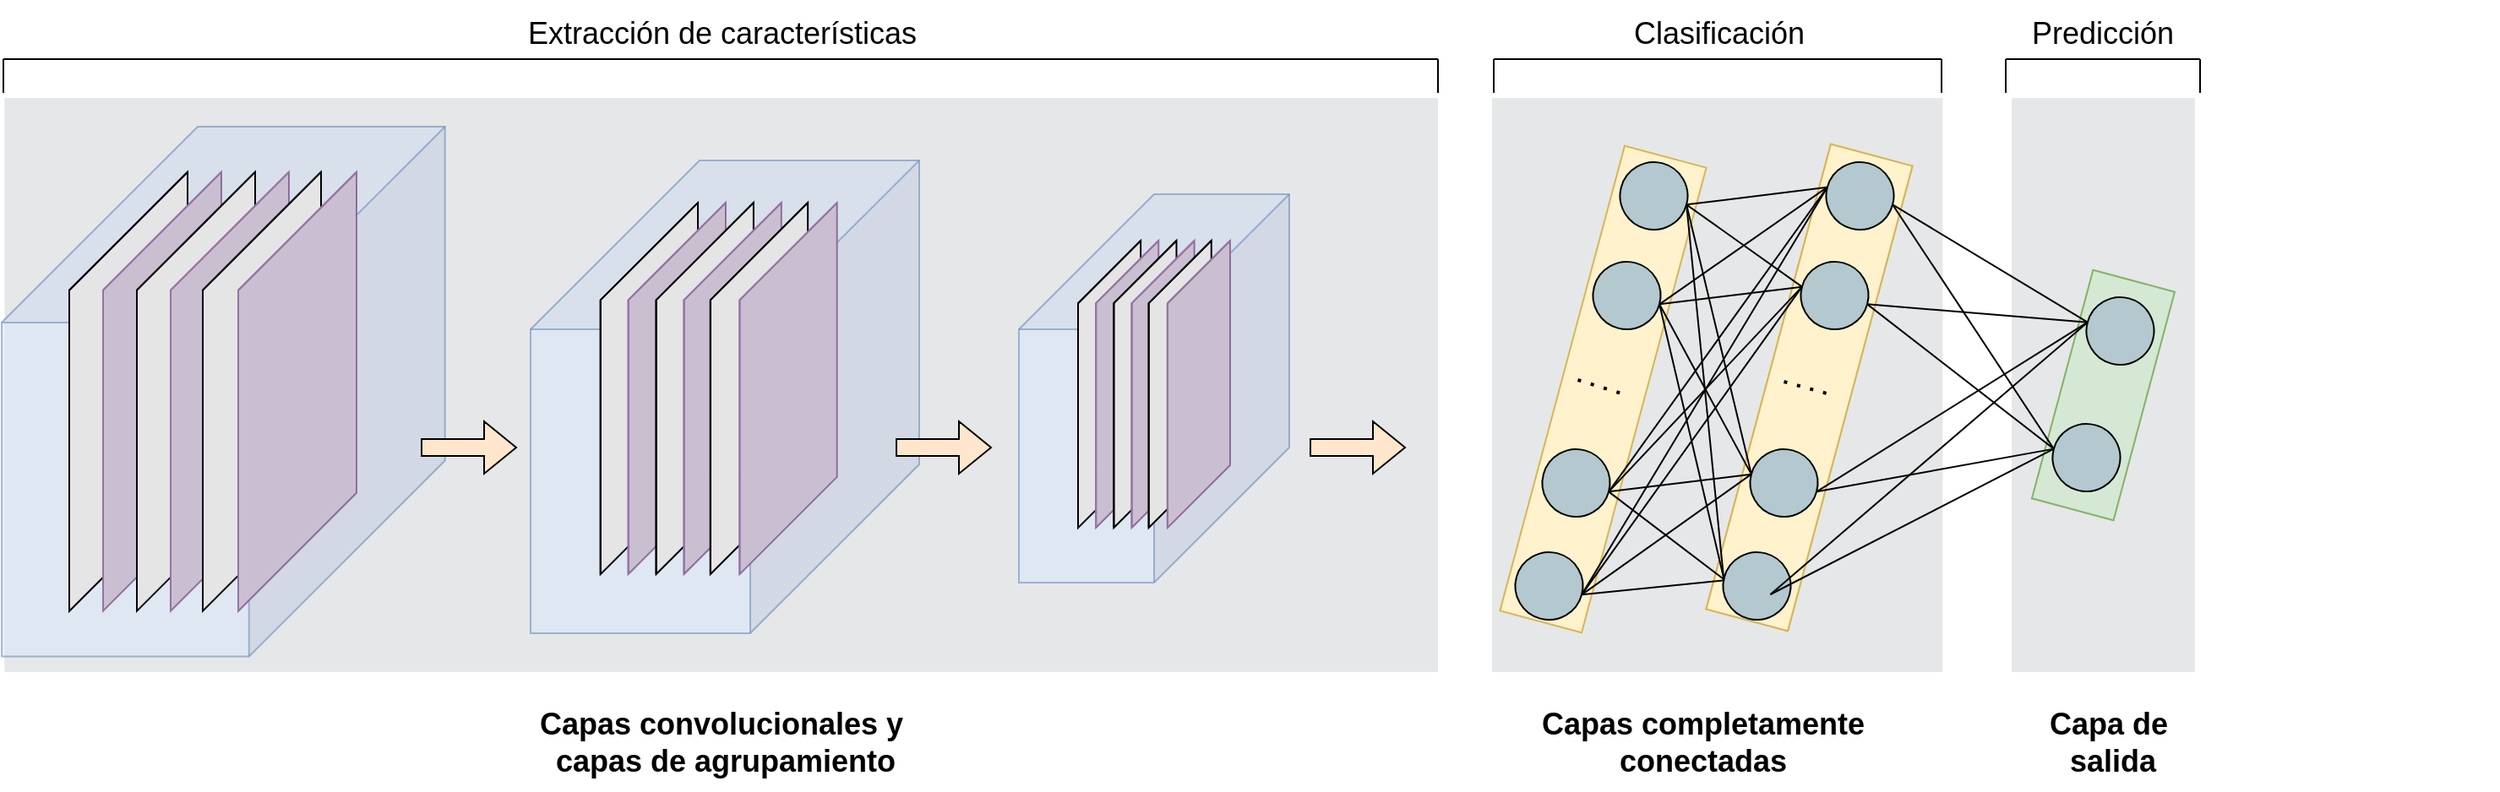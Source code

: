 <mxfile version="24.7.6">
  <diagram name="Page-1" id="Joce6e6T_6m52vz_l7Z_">
    <mxGraphModel dx="2194" dy="1058" grid="1" gridSize="10" guides="1" tooltips="1" connect="1" arrows="1" fold="1" page="1" pageScale="1" pageWidth="70" pageHeight="120" math="1" shadow="0">
      <root>
        <mxCell id="0" />
        <mxCell id="1" parent="0" />
        <mxCell id="L7A9VUnb_QCNfGNs0-5k-71" value="" style="group;rotation=0;" vertex="1" connectable="0" parent="1">
          <mxGeometry x="160.002" y="-252.003" width="540" height="384.97" as="geometry" />
        </mxCell>
        <mxCell id="L7A9VUnb_QCNfGNs0-5k-144" value="" style="group" vertex="1" connectable="0" parent="L7A9VUnb_QCNfGNs0-5k-71">
          <mxGeometry x="-937.002" y="30.963" width="850" height="286.96" as="geometry" />
        </mxCell>
        <mxCell id="L7A9VUnb_QCNfGNs0-5k-155" value="" style="rounded=0;whiteSpace=wrap;html=1;fillColor=#e6e7e8;strokeColor=none;" vertex="1" parent="L7A9VUnb_QCNfGNs0-5k-144">
          <mxGeometry x="1.63" y="-55.96" width="848.37" height="339.93" as="geometry" />
        </mxCell>
        <mxCell id="L7A9VUnb_QCNfGNs0-5k-118" value="" style="shape=cube;whiteSpace=wrap;html=1;boundedLbl=1;backgroundOutline=1;darkOpacity=0.05;darkOpacity2=0.1;flipH=1;size=116;fillColor=#dae8fc;strokeColor=#6c8ebf;opacity=60;" vertex="1" parent="L7A9VUnb_QCNfGNs0-5k-144">
          <mxGeometry y="-38.96" width="262.37" height="313.77" as="geometry" />
        </mxCell>
        <mxCell id="L7A9VUnb_QCNfGNs0-5k-90" value="" style="shape=cube;whiteSpace=wrap;html=1;boundedLbl=1;backgroundOutline=1;darkOpacity=0.05;darkOpacity2=0.1;flipH=1;size=70;" vertex="1" parent="L7A9VUnb_QCNfGNs0-5k-144">
          <mxGeometry x="40" y="-12.08" width="70" height="260" as="geometry" />
        </mxCell>
        <mxCell id="L7A9VUnb_QCNfGNs0-5k-98" value="" style="shape=cube;whiteSpace=wrap;html=1;boundedLbl=1;backgroundOutline=1;darkOpacity=0.05;darkOpacity2=0.1;flipH=1;size=70;fillColor=#e1d5e7;strokeColor=#9673a6;" vertex="1" parent="L7A9VUnb_QCNfGNs0-5k-144">
          <mxGeometry x="60" y="-12.15" width="70" height="260" as="geometry" />
        </mxCell>
        <mxCell id="L7A9VUnb_QCNfGNs0-5k-99" value="" style="shape=cube;whiteSpace=wrap;html=1;boundedLbl=1;backgroundOutline=1;darkOpacity=0.05;darkOpacity2=0.1;flipH=1;size=70;" vertex="1" parent="L7A9VUnb_QCNfGNs0-5k-144">
          <mxGeometry x="80" y="-12.15" width="70" height="260" as="geometry" />
        </mxCell>
        <mxCell id="L7A9VUnb_QCNfGNs0-5k-100" value="" style="shape=cube;whiteSpace=wrap;html=1;boundedLbl=1;backgroundOutline=1;darkOpacity=0.05;darkOpacity2=0.1;flipH=1;size=70;fillColor=#e1d5e7;strokeColor=#9673a6;" vertex="1" parent="L7A9VUnb_QCNfGNs0-5k-144">
          <mxGeometry x="100" y="-12.15" width="70" height="260" as="geometry" />
        </mxCell>
        <mxCell id="L7A9VUnb_QCNfGNs0-5k-101" value="" style="shape=cube;whiteSpace=wrap;html=1;boundedLbl=1;backgroundOutline=1;darkOpacity=0.05;darkOpacity2=0.1;flipH=1;size=70;" vertex="1" parent="L7A9VUnb_QCNfGNs0-5k-144">
          <mxGeometry x="119" y="-12.15" width="70" height="260" as="geometry" />
        </mxCell>
        <mxCell id="L7A9VUnb_QCNfGNs0-5k-102" value="" style="shape=cube;whiteSpace=wrap;html=1;boundedLbl=1;backgroundOutline=1;darkOpacity=0.05;darkOpacity2=0.1;flipH=1;size=70;fillColor=#e1d5e7;strokeColor=#9673a6;" vertex="1" parent="L7A9VUnb_QCNfGNs0-5k-144">
          <mxGeometry x="140" y="-12.08" width="70" height="260" as="geometry" />
        </mxCell>
        <mxCell id="L7A9VUnb_QCNfGNs0-5k-147" value="" style="group" vertex="1" connectable="0" parent="L7A9VUnb_QCNfGNs0-5k-144">
          <mxGeometry x="313" y="-18.96" width="510" height="290" as="geometry" />
        </mxCell>
        <mxCell id="L7A9VUnb_QCNfGNs0-5k-146" value="" style="shape=cube;whiteSpace=wrap;html=1;boundedLbl=1;backgroundOutline=1;darkOpacity=0.05;darkOpacity2=0.1;flipH=1;size=100;fillColor=#dae8fc;strokeColor=#6c8ebf;opacity=60;" vertex="1" parent="L7A9VUnb_QCNfGNs0-5k-147">
          <mxGeometry width="230" height="280" as="geometry" />
        </mxCell>
        <mxCell id="L7A9VUnb_QCNfGNs0-5k-105" value="" style="shape=cube;whiteSpace=wrap;html=1;boundedLbl=1;backgroundOutline=1;darkOpacity=0.05;darkOpacity2=0.1;flipH=1;size=70;" vertex="1" parent="L7A9VUnb_QCNfGNs0-5k-147">
          <mxGeometry x="41.37" y="25.059" width="57.647" height="220.011" as="geometry" />
        </mxCell>
        <mxCell id="L7A9VUnb_QCNfGNs0-5k-106" value="" style="shape=cube;whiteSpace=wrap;html=1;boundedLbl=1;backgroundOutline=1;darkOpacity=0.05;darkOpacity2=0.1;flipH=1;size=70;fillColor=#e1d5e7;strokeColor=#9673a6;" vertex="1" parent="L7A9VUnb_QCNfGNs0-5k-147">
          <mxGeometry x="57.841" y="25" width="57.647" height="220.011" as="geometry" />
        </mxCell>
        <mxCell id="L7A9VUnb_QCNfGNs0-5k-107" value="" style="shape=cube;whiteSpace=wrap;html=1;boundedLbl=1;backgroundOutline=1;darkOpacity=0.05;darkOpacity2=0.1;flipH=1;size=70;" vertex="1" parent="L7A9VUnb_QCNfGNs0-5k-147">
          <mxGeometry x="74.311" y="25" width="57.647" height="220.011" as="geometry" />
        </mxCell>
        <mxCell id="L7A9VUnb_QCNfGNs0-5k-108" value="" style="shape=cube;whiteSpace=wrap;html=1;boundedLbl=1;backgroundOutline=1;darkOpacity=0.05;darkOpacity2=0.1;flipH=1;size=70;fillColor=#e1d5e7;strokeColor=#9673a6;" vertex="1" parent="L7A9VUnb_QCNfGNs0-5k-147">
          <mxGeometry x="90.782" y="25" width="57.647" height="220.011" as="geometry" />
        </mxCell>
        <mxCell id="L7A9VUnb_QCNfGNs0-5k-109" value="" style="shape=cube;whiteSpace=wrap;html=1;boundedLbl=1;backgroundOutline=1;darkOpacity=0.05;darkOpacity2=0.1;flipH=1;size=70;" vertex="1" parent="L7A9VUnb_QCNfGNs0-5k-147">
          <mxGeometry x="106.429" y="25" width="57.647" height="220.011" as="geometry" />
        </mxCell>
        <mxCell id="L7A9VUnb_QCNfGNs0-5k-110" value="" style="shape=cube;whiteSpace=wrap;html=1;boundedLbl=1;backgroundOutline=1;darkOpacity=0.05;darkOpacity2=0.1;flipH=1;size=70;fillColor=#e1d5e7;strokeColor=#9673a6;" vertex="1" parent="L7A9VUnb_QCNfGNs0-5k-147">
          <mxGeometry x="123.723" y="25.059" width="57.647" height="220.011" as="geometry" />
        </mxCell>
        <mxCell id="L7A9VUnb_QCNfGNs0-5k-156" value="" style="shape=flexArrow;endArrow=classic;html=1;rounded=0;fillColor=#ffe6cc;strokeColor=#000000;" edge="1" parent="L7A9VUnb_QCNfGNs0-5k-144">
          <mxGeometry width="50" height="50" relative="1" as="geometry">
            <mxPoint x="248" y="151.04" as="sourcePoint" />
            <mxPoint x="305" y="151.04" as="targetPoint" />
          </mxGeometry>
        </mxCell>
        <mxCell id="L7A9VUnb_QCNfGNs0-5k-160" value="" style="shape=flexArrow;endArrow=classic;html=1;rounded=0;fillColor=#ffe6cc;strokeColor=#000000;" edge="1" parent="L7A9VUnb_QCNfGNs0-5k-144">
          <mxGeometry width="50" height="50" relative="1" as="geometry">
            <mxPoint x="529" y="151.04" as="sourcePoint" />
            <mxPoint x="586" y="151.04" as="targetPoint" />
          </mxGeometry>
        </mxCell>
        <mxCell id="L7A9VUnb_QCNfGNs0-5k-168" value="&lt;b&gt;&lt;font style=&quot;font-size: 18px;&quot;&gt;Capas completamente conectadas&lt;/font&gt;&lt;/b&gt;" style="text;html=1;align=center;verticalAlign=middle;whiteSpace=wrap;rounded=0;" vertex="1" parent="L7A9VUnb_QCNfGNs0-5k-71">
          <mxGeometry x="-70.002" y="342.003" width="280" height="30" as="geometry" />
        </mxCell>
        <mxCell id="L7A9VUnb_QCNfGNs0-5k-169" value="&lt;div&gt;&lt;b&gt;&lt;font style=&quot;font-size: 18px;&quot;&gt;Capa de&lt;/font&gt;&lt;/b&gt;&lt;/div&gt;&lt;div&gt;&lt;b&gt;&lt;font style=&quot;font-size: 18px;&quot;&gt;&amp;nbsp;salida&lt;/font&gt;&lt;/b&gt;&lt;/div&gt;" style="text;html=1;align=center;verticalAlign=middle;whiteSpace=wrap;rounded=0;" vertex="1" parent="L7A9VUnb_QCNfGNs0-5k-71">
          <mxGeometry x="240" y="342" width="140" height="30" as="geometry" />
        </mxCell>
        <mxCell id="L7A9VUnb_QCNfGNs0-5k-148" value="" style="shape=cube;whiteSpace=wrap;html=1;boundedLbl=1;backgroundOutline=1;darkOpacity=0.05;darkOpacity2=0.1;flipH=1;size=80;fillColor=#dae8fc;strokeColor=#6c8ebf;opacity=60;" vertex="1" parent="1">
          <mxGeometry x="-175" y="-220.0" width="160" height="230" as="geometry" />
        </mxCell>
        <mxCell id="L7A9VUnb_QCNfGNs0-5k-37" value="&lt;font style=&quot;font-size: 18px;&quot;&gt;Clasificación&lt;/font&gt;" style="text;html=1;align=center;verticalAlign=middle;resizable=0;points=[];autosize=1;strokeColor=none;fillColor=none;" vertex="1" parent="1">
          <mxGeometry x="178.5" y="-335" width="120" height="40" as="geometry" />
        </mxCell>
        <mxCell id="L7A9VUnb_QCNfGNs0-5k-38" value="" style="group;strokeColor=none;rounded=0;" vertex="1" connectable="0" parent="1">
          <mxGeometry x="106" y="-300" width="265" height="20" as="geometry" />
        </mxCell>
        <mxCell id="L7A9VUnb_QCNfGNs0-5k-39" value="" style="endArrow=none;html=1;rounded=0;" edge="1" parent="L7A9VUnb_QCNfGNs0-5k-38">
          <mxGeometry width="50" height="50" relative="1" as="geometry">
            <mxPoint as="sourcePoint" />
            <mxPoint x="265.0" as="targetPoint" />
          </mxGeometry>
        </mxCell>
        <mxCell id="L7A9VUnb_QCNfGNs0-5k-40" value="" style="endArrow=none;html=1;rounded=0;" edge="1" parent="L7A9VUnb_QCNfGNs0-5k-38">
          <mxGeometry width="50" height="50" relative="1" as="geometry">
            <mxPoint y="20" as="sourcePoint" />
            <mxPoint as="targetPoint" />
          </mxGeometry>
        </mxCell>
        <mxCell id="L7A9VUnb_QCNfGNs0-5k-41" value="" style="endArrow=none;html=1;rounded=0;" edge="1" parent="L7A9VUnb_QCNfGNs0-5k-38">
          <mxGeometry width="50" height="50" relative="1" as="geometry">
            <mxPoint x="265.0" y="20" as="sourcePoint" />
            <mxPoint x="265.0" as="targetPoint" />
          </mxGeometry>
        </mxCell>
        <mxCell id="L7A9VUnb_QCNfGNs0-5k-53" value="" style="group;strokeColor=none;rounded=0;" vertex="1" connectable="0" parent="1">
          <mxGeometry x="409" y="-300" width="115" height="20" as="geometry" />
        </mxCell>
        <mxCell id="L7A9VUnb_QCNfGNs0-5k-54" value="" style="endArrow=none;html=1;rounded=0;" edge="1" parent="L7A9VUnb_QCNfGNs0-5k-53">
          <mxGeometry width="50" height="50" relative="1" as="geometry">
            <mxPoint as="sourcePoint" />
            <mxPoint x="115" as="targetPoint" />
          </mxGeometry>
        </mxCell>
        <mxCell id="L7A9VUnb_QCNfGNs0-5k-55" value="" style="endArrow=none;html=1;rounded=0;" edge="1" parent="L7A9VUnb_QCNfGNs0-5k-53">
          <mxGeometry width="50" height="50" relative="1" as="geometry">
            <mxPoint y="20" as="sourcePoint" />
            <mxPoint as="targetPoint" />
          </mxGeometry>
        </mxCell>
        <mxCell id="L7A9VUnb_QCNfGNs0-5k-56" value="" style="endArrow=none;html=1;rounded=0;" edge="1" parent="L7A9VUnb_QCNfGNs0-5k-53">
          <mxGeometry width="50" height="50" relative="1" as="geometry">
            <mxPoint x="115" y="20" as="sourcePoint" />
            <mxPoint x="115" as="targetPoint" />
          </mxGeometry>
        </mxCell>
        <mxCell id="L7A9VUnb_QCNfGNs0-5k-57" value="&lt;font style=&quot;font-size: 18px;&quot;&gt;Predicción&lt;/font&gt;" style="text;html=1;align=center;verticalAlign=middle;resizable=0;points=[];autosize=1;strokeColor=none;fillColor=none;" vertex="1" parent="1">
          <mxGeometry x="411.496" y="-335" width="110" height="40" as="geometry" />
        </mxCell>
        <mxCell id="L7A9VUnb_QCNfGNs0-5k-79" value="" style="group;strokeColor=none;rounded=0;strokeWidth=1;perimeterSpacing=0;" vertex="1" connectable="0" parent="1">
          <mxGeometry x="-776" y="-300" width="849" height="20" as="geometry" />
        </mxCell>
        <mxCell id="L7A9VUnb_QCNfGNs0-5k-80" value="" style="endArrow=none;html=1;rounded=0;" edge="1" parent="L7A9VUnb_QCNfGNs0-5k-79">
          <mxGeometry width="50" height="50" relative="1" as="geometry">
            <mxPoint as="sourcePoint" />
            <mxPoint x="849.0" as="targetPoint" />
          </mxGeometry>
        </mxCell>
        <mxCell id="L7A9VUnb_QCNfGNs0-5k-81" value="" style="endArrow=none;html=1;rounded=0;" edge="1" parent="L7A9VUnb_QCNfGNs0-5k-79">
          <mxGeometry width="50" height="50" relative="1" as="geometry">
            <mxPoint y="20" as="sourcePoint" />
            <mxPoint as="targetPoint" />
          </mxGeometry>
        </mxCell>
        <mxCell id="L7A9VUnb_QCNfGNs0-5k-82" value="" style="endArrow=none;html=1;rounded=0;" edge="1" parent="L7A9VUnb_QCNfGNs0-5k-79">
          <mxGeometry width="50" height="50" relative="1" as="geometry">
            <mxPoint x="849.0" y="20" as="sourcePoint" />
            <mxPoint x="849.0" as="targetPoint" />
          </mxGeometry>
        </mxCell>
        <mxCell id="L7A9VUnb_QCNfGNs0-5k-84" value="&lt;font style=&quot;font-size: 18px;&quot;&gt;Extracción de características&lt;/font&gt;" style="text;html=1;align=center;verticalAlign=middle;resizable=0;points=[];autosize=1;strokeColor=none;fillColor=none;" vertex="1" parent="1">
          <mxGeometry x="-476.5" y="-335" width="250" height="40" as="geometry" />
        </mxCell>
        <mxCell id="L7A9VUnb_QCNfGNs0-5k-145" value="" style="group" vertex="1" connectable="0" parent="1">
          <mxGeometry x="-136" y="-278" width="190" height="250" as="geometry" />
        </mxCell>
        <mxCell id="L7A9VUnb_QCNfGNs0-5k-149" value="" style="group" vertex="1" connectable="0" parent="L7A9VUnb_QCNfGNs0-5k-145">
          <mxGeometry x="-4" y="85.48" width="90" height="170.07" as="geometry" />
        </mxCell>
        <mxCell id="L7A9VUnb_QCNfGNs0-5k-112" value="" style="shape=cube;whiteSpace=wrap;html=1;boundedLbl=1;backgroundOutline=1;darkOpacity=0.05;darkOpacity2=0.1;flipH=1;size=70;" vertex="1" parent="L7A9VUnb_QCNfGNs0-5k-149">
          <mxGeometry y="0.046" width="37.059" height="170.024" as="geometry" />
        </mxCell>
        <mxCell id="L7A9VUnb_QCNfGNs0-5k-113" value="" style="shape=cube;whiteSpace=wrap;html=1;boundedLbl=1;backgroundOutline=1;darkOpacity=0.05;darkOpacity2=0.1;flipH=1;size=70;fillColor=#e1d5e7;strokeColor=#9673a6;" vertex="1" parent="L7A9VUnb_QCNfGNs0-5k-149">
          <mxGeometry x="10.588" width="37.059" height="170.024" as="geometry" />
        </mxCell>
        <mxCell id="L7A9VUnb_QCNfGNs0-5k-114" value="" style="shape=cube;whiteSpace=wrap;html=1;boundedLbl=1;backgroundOutline=1;darkOpacity=0.05;darkOpacity2=0.1;flipH=1;size=70;" vertex="1" parent="L7A9VUnb_QCNfGNs0-5k-149">
          <mxGeometry x="21.176" width="37.059" height="170.024" as="geometry" />
        </mxCell>
        <mxCell id="L7A9VUnb_QCNfGNs0-5k-115" value="" style="shape=cube;whiteSpace=wrap;html=1;boundedLbl=1;backgroundOutline=1;darkOpacity=0.05;darkOpacity2=0.1;flipH=1;size=70;fillColor=#e1d5e7;strokeColor=#9673a6;" vertex="1" parent="L7A9VUnb_QCNfGNs0-5k-149">
          <mxGeometry x="31.765" width="37.059" height="170.024" as="geometry" />
        </mxCell>
        <mxCell id="L7A9VUnb_QCNfGNs0-5k-116" value="" style="shape=cube;whiteSpace=wrap;html=1;boundedLbl=1;backgroundOutline=1;darkOpacity=0.05;darkOpacity2=0.1;flipH=1;size=70;" vertex="1" parent="L7A9VUnb_QCNfGNs0-5k-149">
          <mxGeometry x="41.824" width="37.059" height="170.024" as="geometry" />
        </mxCell>
        <mxCell id="L7A9VUnb_QCNfGNs0-5k-117" value="" style="shape=cube;whiteSpace=wrap;html=1;boundedLbl=1;backgroundOutline=1;darkOpacity=0.05;darkOpacity2=0.1;flipH=1;size=70;fillColor=#e1d5e7;strokeColor=#9673a6;" vertex="1" parent="L7A9VUnb_QCNfGNs0-5k-149">
          <mxGeometry x="52.941" y="0.046" width="37.059" height="170.024" as="geometry" />
        </mxCell>
        <mxCell id="L7A9VUnb_QCNfGNs0-5k-161" value="" style="shape=flexArrow;endArrow=classic;html=1;rounded=0;fillColor=#ffe6cc;strokeColor=#000000;" edge="1" parent="L7A9VUnb_QCNfGNs0-5k-145">
          <mxGeometry width="50" height="50" relative="1" as="geometry">
            <mxPoint x="133" y="208" as="sourcePoint" />
            <mxPoint x="190" y="208" as="targetPoint" />
          </mxGeometry>
        </mxCell>
        <mxCell id="L7A9VUnb_QCNfGNs0-5k-77" value="" style="rounded=0;whiteSpace=wrap;html=1;fillColor=#e6e7e8;strokeColor=none;" vertex="1" parent="1">
          <mxGeometry x="412.552" y="-276.933" width="108.37" height="339.93" as="geometry" />
        </mxCell>
        <mxCell id="L7A9VUnb_QCNfGNs0-5k-76" value="" style="rounded=0;whiteSpace=wrap;html=1;fillColor=#e6e7e8;strokeColor=none;" vertex="1" parent="1">
          <mxGeometry x="105.002" y="-276.933" width="266.74" height="339.93" as="geometry" />
        </mxCell>
        <mxCell id="L7A9VUnb_QCNfGNs0-5k-65" value="" style="group;rotation=15;" vertex="1" connectable="0" parent="1">
          <mxGeometry x="441.742" y="-171.003" width="50" height="140" as="geometry" />
        </mxCell>
        <mxCell id="L7A9VUnb_QCNfGNs0-5k-64" value="" style="rounded=0;whiteSpace=wrap;html=1;fillColor=#d5e8d4;strokeColor=#82b366;rotation=15;" vertex="1" parent="L7A9VUnb_QCNfGNs0-5k-65">
          <mxGeometry width="50" height="140" as="geometry" />
        </mxCell>
        <mxCell id="L7A9VUnb_QCNfGNs0-5k-11" value="" style="ellipse;whiteSpace=wrap;html=1;aspect=fixed;fillColor=#b3c8cf;rotation=15;" vertex="1" parent="L7A9VUnb_QCNfGNs0-5k-65">
          <mxGeometry x="15" y="12" width="40" height="40" as="geometry" />
        </mxCell>
        <mxCell id="L7A9VUnb_QCNfGNs0-5k-12" value="" style="ellipse;whiteSpace=wrap;html=1;aspect=fixed;fillColor=#b3c8cf;rotation=15;" vertex="1" parent="L7A9VUnb_QCNfGNs0-5k-65">
          <mxGeometry x="-5" y="87" width="40" height="40" as="geometry" />
        </mxCell>
        <mxCell id="L7A9VUnb_QCNfGNs0-5k-66" value="" style="group;rotation=15;fillColor=#fff2cc;strokeColor=#d6b656;" vertex="1" connectable="0" parent="1">
          <mxGeometry x="267.742" y="-248.003" width="50" height="285" as="geometry" />
        </mxCell>
        <mxCell id="L7A9VUnb_QCNfGNs0-5k-63" value="" style="rounded=0;whiteSpace=wrap;html=1;fillColor=#fff2cc;strokeColor=#d6b656;rotation=15;" vertex="1" parent="L7A9VUnb_QCNfGNs0-5k-66">
          <mxGeometry width="50" height="285" as="geometry" />
        </mxCell>
        <mxCell id="L7A9VUnb_QCNfGNs0-5k-7" value="" style="ellipse;whiteSpace=wrap;html=1;aspect=fixed;fillColor=#b3c8cf;rotation=15;" vertex="1" parent="L7A9VUnb_QCNfGNs0-5k-66">
          <mxGeometry x="-26" y="240" width="40" height="40" as="geometry" />
        </mxCell>
        <mxCell id="L7A9VUnb_QCNfGNs0-5k-8" value="" style="ellipse;whiteSpace=wrap;html=1;aspect=fixed;fillColor=#b3c8cf;rotation=15;" vertex="1" parent="L7A9VUnb_QCNfGNs0-5k-66">
          <mxGeometry x="-10" y="179" width="40" height="40" as="geometry" />
        </mxCell>
        <mxCell id="L7A9VUnb_QCNfGNs0-5k-9" value="" style="ellipse;whiteSpace=wrap;html=1;aspect=fixed;fillColor=#b3c8cf;rotation=15;" vertex="1" parent="L7A9VUnb_QCNfGNs0-5k-66">
          <mxGeometry x="20" y="68" width="40" height="40" as="geometry" />
        </mxCell>
        <mxCell id="L7A9VUnb_QCNfGNs0-5k-10" value="" style="ellipse;whiteSpace=wrap;html=1;aspect=fixed;fillColor=#b3c8cf;rotation=15;" vertex="1" parent="L7A9VUnb_QCNfGNs0-5k-66">
          <mxGeometry x="35" y="9" width="40" height="40" as="geometry" />
        </mxCell>
        <mxCell id="L7A9VUnb_QCNfGNs0-5k-50" value="" style="endArrow=none;dashed=1;html=1;dashPattern=1 3;strokeWidth=2;rounded=0;" edge="1" parent="L7A9VUnb_QCNfGNs0-5k-66">
          <mxGeometry width="50" height="50" relative="1" as="geometry">
            <mxPoint x="10" y="139" as="sourcePoint" />
            <mxPoint x="39" y="147" as="targetPoint" />
          </mxGeometry>
        </mxCell>
        <mxCell id="L7A9VUnb_QCNfGNs0-5k-67" value="" style="group;rotation=15;" vertex="1" connectable="0" parent="1">
          <mxGeometry x="145.742" y="-247.003" width="154" height="285" as="geometry" />
        </mxCell>
        <mxCell id="L7A9VUnb_QCNfGNs0-5k-62" value="" style="rounded=0;whiteSpace=wrap;html=1;fillColor=#fff2cc;strokeColor=#d6b656;rotation=15;" vertex="1" parent="L7A9VUnb_QCNfGNs0-5k-67">
          <mxGeometry width="50" height="285" as="geometry" />
        </mxCell>
        <mxCell id="L7A9VUnb_QCNfGNs0-5k-3" value="" style="ellipse;whiteSpace=wrap;html=1;aspect=fixed;fillColor=#b3c8cf;rotation=15;" vertex="1" parent="L7A9VUnb_QCNfGNs0-5k-67">
          <mxGeometry x="-27" y="239" width="40" height="40" as="geometry" />
        </mxCell>
        <mxCell id="L7A9VUnb_QCNfGNs0-5k-4" value="" style="ellipse;whiteSpace=wrap;html=1;aspect=fixed;fillColor=#b3c8cf;rotation=15;" vertex="1" parent="L7A9VUnb_QCNfGNs0-5k-67">
          <mxGeometry x="-11" y="178" width="40" height="40" as="geometry" />
        </mxCell>
        <mxCell id="L7A9VUnb_QCNfGNs0-5k-5" value="" style="ellipse;whiteSpace=wrap;html=1;aspect=fixed;fillColor=#b3c8cf;rotation=15;" vertex="1" parent="L7A9VUnb_QCNfGNs0-5k-67">
          <mxGeometry x="19" y="67" width="40" height="40" as="geometry" />
        </mxCell>
        <mxCell id="L7A9VUnb_QCNfGNs0-5k-6" value="" style="ellipse;whiteSpace=wrap;html=1;aspect=fixed;fillColor=#b3c8cf;rotation=15;" vertex="1" parent="L7A9VUnb_QCNfGNs0-5k-67">
          <mxGeometry x="35" y="8" width="40" height="40" as="geometry" />
        </mxCell>
        <mxCell id="L7A9VUnb_QCNfGNs0-5k-51" value="" style="endArrow=none;dashed=1;html=1;dashPattern=1 3;strokeWidth=2;rounded=0;" edge="1" parent="L7A9VUnb_QCNfGNs0-5k-67">
          <mxGeometry width="50" height="50" relative="1" as="geometry">
            <mxPoint x="10" y="137" as="sourcePoint" />
            <mxPoint x="39" y="146" as="targetPoint" />
          </mxGeometry>
        </mxCell>
        <mxCell id="L7A9VUnb_QCNfGNs0-5k-13" value="" style="endArrow=none;html=1;rounded=0;entryX=0;entryY=0.5;entryDx=0;entryDy=0;exitX=1;exitY=0.5;exitDx=0;exitDy=0;" edge="1" parent="1" source="L7A9VUnb_QCNfGNs0-5k-6" target="L7A9VUnb_QCNfGNs0-5k-10">
          <mxGeometry width="50" height="50" relative="1" as="geometry">
            <mxPoint x="169.742" y="-163.003" as="sourcePoint" />
            <mxPoint x="219.742" y="-213.003" as="targetPoint" />
          </mxGeometry>
        </mxCell>
        <mxCell id="L7A9VUnb_QCNfGNs0-5k-14" value="" style="endArrow=none;html=1;rounded=0;entryX=0;entryY=0.5;entryDx=0;entryDy=0;exitX=1;exitY=0.5;exitDx=0;exitDy=0;" edge="1" parent="1" source="L7A9VUnb_QCNfGNs0-5k-6" target="L7A9VUnb_QCNfGNs0-5k-9">
          <mxGeometry width="50" height="50" relative="1" as="geometry">
            <mxPoint x="199.742" y="-213.003" as="sourcePoint" />
            <mxPoint x="240.742" y="-213.003" as="targetPoint" />
          </mxGeometry>
        </mxCell>
        <mxCell id="L7A9VUnb_QCNfGNs0-5k-15" value="" style="endArrow=none;html=1;rounded=0;entryX=0;entryY=0.5;entryDx=0;entryDy=0;exitX=1;exitY=0.5;exitDx=0;exitDy=0;" edge="1" parent="1" source="L7A9VUnb_QCNfGNs0-5k-6" target="L7A9VUnb_QCNfGNs0-5k-8">
          <mxGeometry width="50" height="50" relative="1" as="geometry">
            <mxPoint x="209.742" y="-203.003" as="sourcePoint" />
            <mxPoint x="249.742" y="-203.003" as="targetPoint" />
          </mxGeometry>
        </mxCell>
        <mxCell id="L7A9VUnb_QCNfGNs0-5k-16" value="" style="endArrow=none;html=1;rounded=0;entryX=-0.003;entryY=0.521;entryDx=0;entryDy=0;exitX=1;exitY=0.5;exitDx=0;exitDy=0;entryPerimeter=0;" edge="1" parent="1" source="L7A9VUnb_QCNfGNs0-5k-6" target="L7A9VUnb_QCNfGNs0-5k-7">
          <mxGeometry width="50" height="50" relative="1" as="geometry">
            <mxPoint x="219.742" y="-193.003" as="sourcePoint" />
            <mxPoint x="229.742" y="16.997" as="targetPoint" />
          </mxGeometry>
        </mxCell>
        <mxCell id="L7A9VUnb_QCNfGNs0-5k-17" value="" style="endArrow=none;html=1;rounded=0;entryX=0;entryY=0.5;entryDx=0;entryDy=0;exitX=1;exitY=0.5;exitDx=0;exitDy=0;" edge="1" parent="1" source="L7A9VUnb_QCNfGNs0-5k-5" target="L7A9VUnb_QCNfGNs0-5k-10">
          <mxGeometry width="50" height="50" relative="1" as="geometry">
            <mxPoint x="199.742" y="-144.003" as="sourcePoint" />
            <mxPoint x="240.742" y="-143.003" as="targetPoint" />
          </mxGeometry>
        </mxCell>
        <mxCell id="L7A9VUnb_QCNfGNs0-5k-18" value="" style="endArrow=none;html=1;rounded=0;exitX=1;exitY=0.5;exitDx=0;exitDy=0;entryX=0;entryY=0.5;entryDx=0;entryDy=0;" edge="1" parent="1" source="L7A9VUnb_QCNfGNs0-5k-5" target="L7A9VUnb_QCNfGNs0-5k-9">
          <mxGeometry width="50" height="50" relative="1" as="geometry">
            <mxPoint x="199.742" y="-162.003" as="sourcePoint" />
            <mxPoint x="209.742" y="-162.003" as="targetPoint" />
          </mxGeometry>
        </mxCell>
        <mxCell id="L7A9VUnb_QCNfGNs0-5k-19" value="" style="endArrow=none;html=1;rounded=0;entryX=0;entryY=0.5;entryDx=0;entryDy=0;exitX=1;exitY=0.5;exitDx=0;exitDy=0;" edge="1" parent="1" source="L7A9VUnb_QCNfGNs0-5k-5" target="L7A9VUnb_QCNfGNs0-5k-8">
          <mxGeometry width="50" height="50" relative="1" as="geometry">
            <mxPoint x="199.742" y="-124.003" as="sourcePoint" />
            <mxPoint x="240.742" y="-124.003" as="targetPoint" />
          </mxGeometry>
        </mxCell>
        <mxCell id="L7A9VUnb_QCNfGNs0-5k-20" value="" style="endArrow=none;html=1;rounded=0;entryX=0.005;entryY=0.532;entryDx=0;entryDy=0;exitX=1;exitY=0.5;exitDx=0;exitDy=0;entryPerimeter=0;" edge="1" parent="1" source="L7A9VUnb_QCNfGNs0-5k-5" target="L7A9VUnb_QCNfGNs0-5k-7">
          <mxGeometry width="50" height="50" relative="1" as="geometry">
            <mxPoint x="259.742" y="-153.003" as="sourcePoint" />
            <mxPoint x="229.742" y="16.997" as="targetPoint" />
          </mxGeometry>
        </mxCell>
        <mxCell id="L7A9VUnb_QCNfGNs0-5k-21" value="" style="endArrow=none;html=1;rounded=0;entryX=0;entryY=0.5;entryDx=0;entryDy=0;exitX=1;exitY=0.5;exitDx=0;exitDy=0;" edge="1" parent="1" source="L7A9VUnb_QCNfGNs0-5k-4" target="L7A9VUnb_QCNfGNs0-5k-10">
          <mxGeometry width="50" height="50" relative="1" as="geometry">
            <mxPoint x="200.742" y="-63.003" as="sourcePoint" />
            <mxPoint x="239.742" y="-64.003" as="targetPoint" />
          </mxGeometry>
        </mxCell>
        <mxCell id="L7A9VUnb_QCNfGNs0-5k-22" value="" style="endArrow=none;html=1;rounded=0;entryX=0;entryY=0.5;entryDx=0;entryDy=0;exitX=1;exitY=0.5;exitDx=0;exitDy=0;" edge="1" parent="1" source="L7A9VUnb_QCNfGNs0-5k-4" target="L7A9VUnb_QCNfGNs0-5k-9">
          <mxGeometry width="50" height="50" relative="1" as="geometry">
            <mxPoint x="199.742" y="-49.003" as="sourcePoint" />
            <mxPoint x="239.742" y="-49.003" as="targetPoint" />
          </mxGeometry>
        </mxCell>
        <mxCell id="L7A9VUnb_QCNfGNs0-5k-23" value="" style="endArrow=none;html=1;rounded=0;exitX=1;exitY=0.5;exitDx=0;exitDy=0;entryX=0;entryY=0.5;entryDx=0;entryDy=0;" edge="1" parent="1" source="L7A9VUnb_QCNfGNs0-5k-4" target="L7A9VUnb_QCNfGNs0-5k-8">
          <mxGeometry width="50" height="50" relative="1" as="geometry">
            <mxPoint x="219.742" y="-32.003" as="sourcePoint" />
            <mxPoint x="250.742" y="-7.003" as="targetPoint" />
          </mxGeometry>
        </mxCell>
        <mxCell id="L7A9VUnb_QCNfGNs0-5k-24" value="" style="endArrow=none;html=1;rounded=0;entryX=-0.003;entryY=0.529;entryDx=0;entryDy=0;exitX=1;exitY=0.5;exitDx=0;exitDy=0;entryPerimeter=0;" edge="1" parent="1" source="L7A9VUnb_QCNfGNs0-5k-4" target="L7A9VUnb_QCNfGNs0-5k-7">
          <mxGeometry width="50" height="50" relative="1" as="geometry">
            <mxPoint x="200.742" y="-33.003" as="sourcePoint" />
            <mxPoint x="229.742" y="16.997" as="targetPoint" />
          </mxGeometry>
        </mxCell>
        <mxCell id="L7A9VUnb_QCNfGNs0-5k-25" value="" style="endArrow=none;html=1;rounded=0;entryX=0;entryY=0.5;entryDx=0;entryDy=0;exitX=1;exitY=0.5;exitDx=0;exitDy=0;" edge="1" parent="1" target="L7A9VUnb_QCNfGNs0-5k-10" source="L7A9VUnb_QCNfGNs0-5k-3">
          <mxGeometry width="50" height="50" relative="1" as="geometry">
            <mxPoint x="189.742" y="16.997" as="sourcePoint" />
            <mxPoint x="239.742" y="16.997" as="targetPoint" />
          </mxGeometry>
        </mxCell>
        <mxCell id="L7A9VUnb_QCNfGNs0-5k-26" value="" style="endArrow=none;html=1;rounded=0;entryX=0;entryY=0.5;entryDx=0;entryDy=0;exitX=1;exitY=0.5;exitDx=0;exitDy=0;" edge="1" parent="1" target="L7A9VUnb_QCNfGNs0-5k-9" source="L7A9VUnb_QCNfGNs0-5k-3">
          <mxGeometry width="50" height="50" relative="1" as="geometry">
            <mxPoint x="179.742" y="7.997" as="sourcePoint" />
            <mxPoint x="239.742" y="16.997" as="targetPoint" />
          </mxGeometry>
        </mxCell>
        <mxCell id="L7A9VUnb_QCNfGNs0-5k-27" value="" style="endArrow=none;html=1;rounded=0;entryX=0;entryY=0.5;entryDx=0;entryDy=0;exitX=1;exitY=0.5;exitDx=0;exitDy=0;" edge="1" parent="1" target="L7A9VUnb_QCNfGNs0-5k-8" source="L7A9VUnb_QCNfGNs0-5k-3">
          <mxGeometry width="50" height="50" relative="1" as="geometry">
            <mxPoint x="189.742" y="16.997" as="sourcePoint" />
            <mxPoint x="239.742" y="16.997" as="targetPoint" />
          </mxGeometry>
        </mxCell>
        <mxCell id="L7A9VUnb_QCNfGNs0-5k-28" value="" style="endArrow=none;html=1;rounded=0;entryX=0.015;entryY=0.544;entryDx=0;entryDy=0;entryPerimeter=0;exitX=1;exitY=0.5;exitDx=0;exitDy=0;" edge="1" parent="1" source="L7A9VUnb_QCNfGNs0-5k-3" target="L7A9VUnb_QCNfGNs0-5k-7">
          <mxGeometry width="50" height="50" relative="1" as="geometry">
            <mxPoint x="179.742" y="27.997" as="sourcePoint" />
            <mxPoint x="229.742" y="16.997" as="targetPoint" />
          </mxGeometry>
        </mxCell>
        <mxCell id="L7A9VUnb_QCNfGNs0-5k-29" value="" style="endArrow=none;html=1;rounded=0;entryX=0;entryY=0.5;entryDx=0;entryDy=0;exitX=1;exitY=0.5;exitDx=0;exitDy=0;" edge="1" parent="1" source="L7A9VUnb_QCNfGNs0-5k-10" target="L7A9VUnb_QCNfGNs0-5k-11">
          <mxGeometry width="50" height="50" relative="1" as="geometry">
            <mxPoint x="284.742" y="-224.003" as="sourcePoint" />
            <mxPoint x="324.742" y="-223.003" as="targetPoint" />
          </mxGeometry>
        </mxCell>
        <mxCell id="L7A9VUnb_QCNfGNs0-5k-30" value="" style="endArrow=none;html=1;rounded=0;entryX=0;entryY=0.5;entryDx=0;entryDy=0;exitX=1;exitY=0.5;exitDx=0;exitDy=0;" edge="1" parent="1" source="L7A9VUnb_QCNfGNs0-5k-10" target="L7A9VUnb_QCNfGNs0-5k-12">
          <mxGeometry width="50" height="50" relative="1" as="geometry">
            <mxPoint x="309.742" y="-213.003" as="sourcePoint" />
            <mxPoint x="350.742" y="-213.003" as="targetPoint" />
          </mxGeometry>
        </mxCell>
        <mxCell id="L7A9VUnb_QCNfGNs0-5k-31" value="" style="endArrow=none;html=1;rounded=0;entryX=0;entryY=0.5;entryDx=0;entryDy=0;exitX=1;exitY=0.5;exitDx=0;exitDy=0;" edge="1" parent="1" source="L7A9VUnb_QCNfGNs0-5k-9" target="L7A9VUnb_QCNfGNs0-5k-11">
          <mxGeometry width="50" height="50" relative="1" as="geometry">
            <mxPoint x="359.742" y="-103.003" as="sourcePoint" />
            <mxPoint x="399.742" y="-104.003" as="targetPoint" />
          </mxGeometry>
        </mxCell>
        <mxCell id="L7A9VUnb_QCNfGNs0-5k-32" value="" style="endArrow=none;html=1;rounded=0;entryX=0;entryY=0.5;entryDx=0;entryDy=0;exitX=1;exitY=0.5;exitDx=0;exitDy=0;" edge="1" parent="1" source="L7A9VUnb_QCNfGNs0-5k-9" target="L7A9VUnb_QCNfGNs0-5k-12">
          <mxGeometry width="50" height="50" relative="1" as="geometry">
            <mxPoint x="379.742" y="-33.003" as="sourcePoint" />
            <mxPoint x="419.742" y="-33.003" as="targetPoint" />
          </mxGeometry>
        </mxCell>
        <mxCell id="L7A9VUnb_QCNfGNs0-5k-33" value="" style="endArrow=none;html=1;rounded=0;entryX=0;entryY=0.5;entryDx=0;entryDy=0;exitX=1;exitY=0.5;exitDx=0;exitDy=0;" edge="1" parent="1" source="L7A9VUnb_QCNfGNs0-5k-8" target="L7A9VUnb_QCNfGNs0-5k-11">
          <mxGeometry width="50" height="50" relative="1" as="geometry">
            <mxPoint x="284.742" y="-24.003" as="sourcePoint" />
            <mxPoint x="325.742" y="-23.003" as="targetPoint" />
          </mxGeometry>
        </mxCell>
        <mxCell id="L7A9VUnb_QCNfGNs0-5k-34" value="" style="endArrow=none;html=1;rounded=0;entryX=0;entryY=0.5;entryDx=0;entryDy=0;exitX=1;exitY=0.5;exitDx=0;exitDy=0;" edge="1" parent="1" source="L7A9VUnb_QCNfGNs0-5k-8" target="L7A9VUnb_QCNfGNs0-5k-12">
          <mxGeometry width="50" height="50" relative="1" as="geometry">
            <mxPoint x="399.742" y="-13.003" as="sourcePoint" />
            <mxPoint x="440.742" y="-13.003" as="targetPoint" />
          </mxGeometry>
        </mxCell>
        <mxCell id="L7A9VUnb_QCNfGNs0-5k-35" value="" style="endArrow=none;html=1;rounded=0;entryX=0;entryY=0.5;entryDx=0;entryDy=0;exitX=1;exitY=0.5;exitDx=0;exitDy=0;" edge="1" parent="1" target="L7A9VUnb_QCNfGNs0-5k-12">
          <mxGeometry width="50" height="50" relative="1" as="geometry">
            <mxPoint x="269.742" y="16.997" as="sourcePoint" />
            <mxPoint x="450.742" y="-3.003" as="targetPoint" />
          </mxGeometry>
        </mxCell>
        <mxCell id="L7A9VUnb_QCNfGNs0-5k-36" value="" style="endArrow=none;html=1;rounded=0;entryX=0;entryY=0.5;entryDx=0;entryDy=0;exitX=1;exitY=0.5;exitDx=0;exitDy=0;" edge="1" parent="1" target="L7A9VUnb_QCNfGNs0-5k-11">
          <mxGeometry width="50" height="50" relative="1" as="geometry">
            <mxPoint x="269.742" y="16.997" as="sourcePoint" />
            <mxPoint x="349.742" y="26.997" as="targetPoint" />
          </mxGeometry>
        </mxCell>
        <mxCell id="L7A9VUnb_QCNfGNs0-5k-166" value="&lt;div&gt;&lt;b&gt;&lt;font style=&quot;font-size: 18px;&quot;&gt;Capas convolucionales y&lt;/font&gt;&lt;/b&gt;&lt;/div&gt;&lt;div&gt;&lt;b&gt;&lt;font style=&quot;font-size: 18px;&quot;&gt;&amp;nbsp;capas de agrupamiento&lt;/font&gt;&lt;/b&gt;&lt;/div&gt;" style="text;html=1;align=center;verticalAlign=middle;whiteSpace=wrap;rounded=0;" vertex="1" parent="1">
          <mxGeometry x="-546.5" y="90" width="390" height="30" as="geometry" />
        </mxCell>
      </root>
    </mxGraphModel>
  </diagram>
</mxfile>
